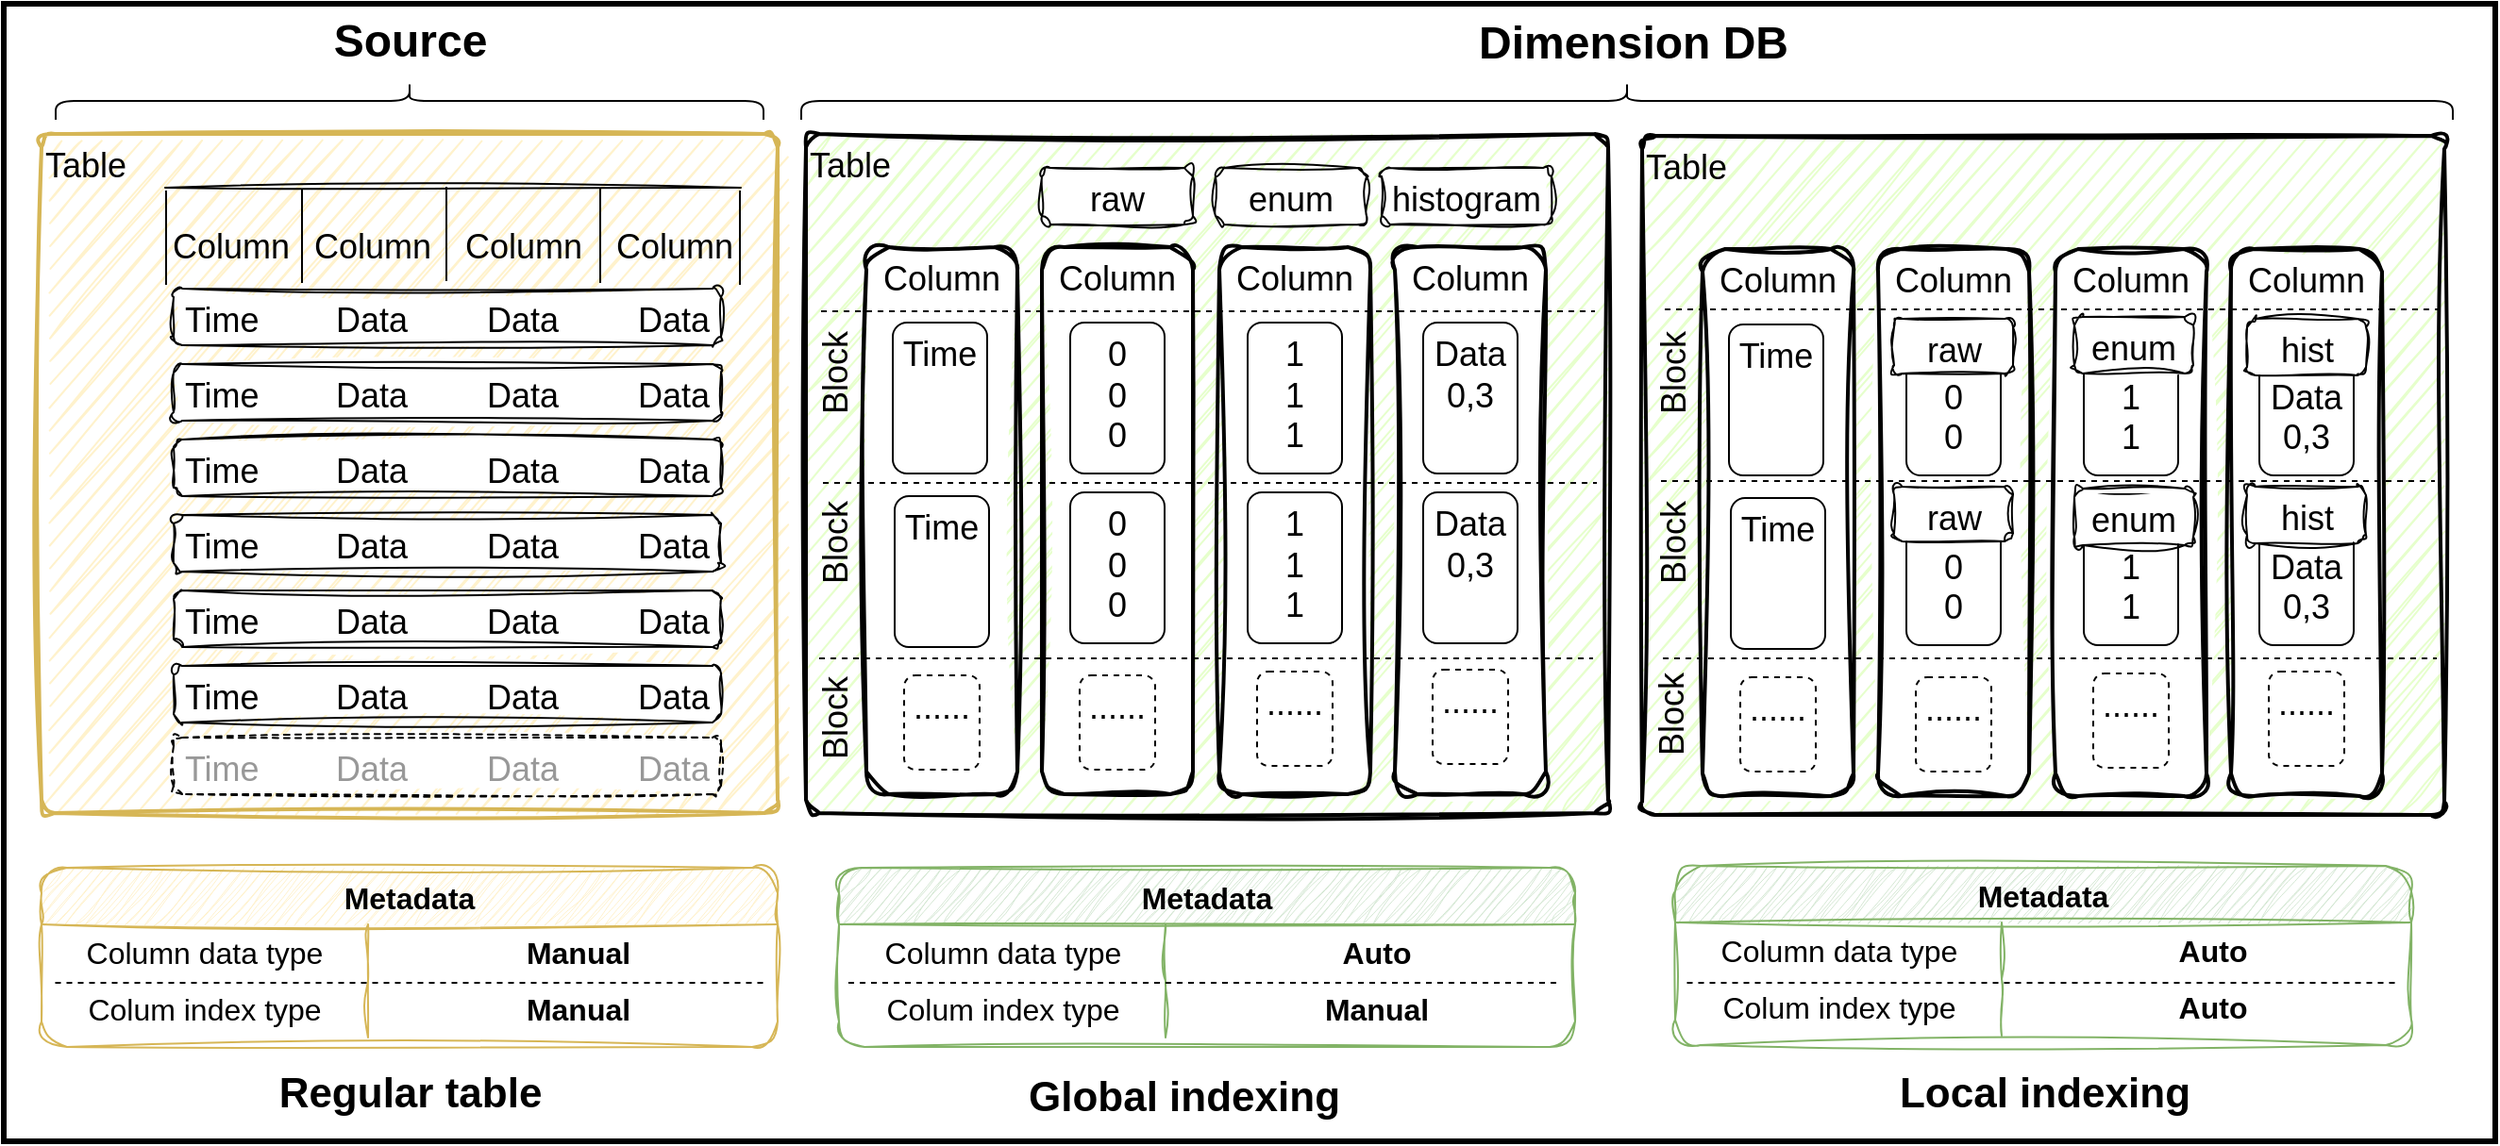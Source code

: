 <mxfile version="28.0.7">
  <diagram id="hNmyLEF3HWUem9Wz8pdH" name="Page-1">
    <mxGraphModel grid="1" page="1" gridSize="10" guides="1" tooltips="1" connect="1" arrows="1" fold="1" pageScale="1" pageWidth="1169" pageHeight="827" math="0" shadow="0">
      <root>
        <mxCell id="0" />
        <mxCell id="1" parent="0" />
        <mxCell id="jJmErdAI4W-pMm609IGX-10" value="" style="rounded=0;whiteSpace=wrap;html=1;fillColor=none;strokeWidth=3;" vertex="1" parent="1">
          <mxGeometry x="50" y="7" width="1320" height="603" as="geometry" />
        </mxCell>
        <mxCell id="gWXzUbi0M75VoCMLiIKl-69" value="Table" style="rounded=1;whiteSpace=wrap;html=1;absoluteArcSize=1;arcSize=14;strokeWidth=2;fillColor=#E6FFCC;gradientColor=none;glass=0;verticalAlign=top;align=left;fontSize=18;shadow=0;sketch=1;curveFitting=1;jiggle=2;" vertex="1" parent="1">
          <mxGeometry x="475" y="76" width="425" height="360" as="geometry" />
        </mxCell>
        <mxCell id="gWXzUbi0M75VoCMLiIKl-10" value="Column" style="rounded=1;whiteSpace=wrap;html=1;verticalAlign=top;fontSize=18;strokeWidth=2;sketch=1;curveFitting=1;jiggle=2;" vertex="1" parent="1">
          <mxGeometry x="600" y="136" width="80" height="290" as="geometry" />
        </mxCell>
        <mxCell id="gWXzUbi0M75VoCMLiIKl-7" value="0&lt;br&gt;0&lt;br&gt;0" style="rounded=1;whiteSpace=wrap;html=1;verticalAlign=top;fontSize=18;" vertex="1" parent="1">
          <mxGeometry x="615" y="176" width="50" height="80" as="geometry" />
        </mxCell>
        <mxCell id="gWXzUbi0M75VoCMLiIKl-12" value="......" style="rounded=1;whiteSpace=wrap;html=1;verticalAlign=top;fontSize=18;dashed=1;" vertex="1" parent="1">
          <mxGeometry x="620" y="363" width="40" height="50" as="geometry" />
        </mxCell>
        <mxCell id="gWXzUbi0M75VoCMLiIKl-13" value="Column" style="rounded=1;whiteSpace=wrap;html=1;verticalAlign=top;fontSize=18;strokeWidth=2;sketch=1;curveFitting=1;jiggle=2;" vertex="1" parent="1">
          <mxGeometry x="694" y="136" width="80" height="290" as="geometry" />
        </mxCell>
        <mxCell id="gWXzUbi0M75VoCMLiIKl-16" value="......" style="rounded=1;whiteSpace=wrap;html=1;verticalAlign=top;fontSize=18;dashed=1;" vertex="1" parent="1">
          <mxGeometry x="714" y="361" width="40" height="50" as="geometry" />
        </mxCell>
        <mxCell id="gWXzUbi0M75VoCMLiIKl-17" value="Column" style="rounded=1;whiteSpace=wrap;html=1;verticalAlign=top;fontSize=18;strokeWidth=2;sketch=1;curveFitting=1;jiggle=2;" vertex="1" parent="1">
          <mxGeometry x="787" y="136" width="80" height="290" as="geometry" />
        </mxCell>
        <mxCell id="gWXzUbi0M75VoCMLiIKl-20" value="......" style="rounded=1;whiteSpace=wrap;html=1;verticalAlign=top;fontSize=18;dashed=1;" vertex="1" parent="1">
          <mxGeometry x="807" y="360" width="40" height="50" as="geometry" />
        </mxCell>
        <mxCell id="gWXzUbi0M75VoCMLiIKl-21" value="Column" style="rounded=1;whiteSpace=wrap;html=1;verticalAlign=top;fontSize=18;strokeWidth=2;sketch=1;curveFitting=1;jiggle=2;" vertex="1" parent="1">
          <mxGeometry x="507" y="136" width="80" height="290" as="geometry" />
        </mxCell>
        <mxCell id="gWXzUbi0M75VoCMLiIKl-22" value="Time" style="rounded=1;whiteSpace=wrap;html=1;verticalAlign=top;fontSize=18;" vertex="1" parent="1">
          <mxGeometry x="521" y="176" width="50" height="80" as="geometry" />
        </mxCell>
        <mxCell id="gWXzUbi0M75VoCMLiIKl-23" value="Time" style="rounded=1;whiteSpace=wrap;html=1;verticalAlign=top;fontSize=18;" vertex="1" parent="1">
          <mxGeometry x="522" y="268" width="50" height="80" as="geometry" />
        </mxCell>
        <mxCell id="gWXzUbi0M75VoCMLiIKl-24" value="......" style="rounded=1;whiteSpace=wrap;html=1;verticalAlign=top;fontSize=18;dashed=1;" vertex="1" parent="1">
          <mxGeometry x="527" y="363" width="40" height="50" as="geometry" />
        </mxCell>
        <mxCell id="gWXzUbi0M75VoCMLiIKl-47" value="0&lt;br&gt;0&lt;br&gt;0" style="rounded=1;whiteSpace=wrap;html=1;verticalAlign=top;fontSize=18;" vertex="1" parent="1">
          <mxGeometry x="615" y="266" width="50" height="80" as="geometry" />
        </mxCell>
        <mxCell id="gWXzUbi0M75VoCMLiIKl-48" value="1&lt;br&gt;1&lt;br&gt;1" style="rounded=1;whiteSpace=wrap;html=1;verticalAlign=top;fontSize=18;" vertex="1" parent="1">
          <mxGeometry x="709" y="176" width="50" height="80" as="geometry" />
        </mxCell>
        <mxCell id="gWXzUbi0M75VoCMLiIKl-49" value="1&lt;br&gt;1&lt;br&gt;1" style="rounded=1;whiteSpace=wrap;html=1;verticalAlign=top;fontSize=18;" vertex="1" parent="1">
          <mxGeometry x="709" y="266" width="50" height="80" as="geometry" />
        </mxCell>
        <mxCell id="gWXzUbi0M75VoCMLiIKl-50" value="Data&lt;br&gt;0,3" style="rounded=1;whiteSpace=wrap;html=1;verticalAlign=top;fontSize=18;" vertex="1" parent="1">
          <mxGeometry x="802" y="176" width="50" height="80" as="geometry" />
        </mxCell>
        <mxCell id="gWXzUbi0M75VoCMLiIKl-51" value="Data&lt;br style=&quot;border-color: var(--border-color);&quot;&gt;0,3" style="rounded=1;whiteSpace=wrap;html=1;verticalAlign=top;fontSize=18;" vertex="1" parent="1">
          <mxGeometry x="802" y="266" width="50" height="80" as="geometry" />
        </mxCell>
        <mxCell id="gWXzUbi0M75VoCMLiIKl-59" value="Table" style="rounded=1;whiteSpace=wrap;html=1;absoluteArcSize=1;arcSize=14;strokeWidth=2;fillColor=#fff2cc;glass=0;verticalAlign=top;align=left;fontSize=18;shadow=0;sketch=1;curveFitting=1;jiggle=2;strokeColor=#d6b656;" vertex="1" parent="1">
          <mxGeometry x="70" y="76" width="390" height="360" as="geometry" />
        </mxCell>
        <mxCell id="gWXzUbi0M75VoCMLiIKl-60" value="&lt;div style=&quot;text-align: left;&quot;&gt;&lt;/div&gt;Time&lt;span style=&quot;white-space: pre;&quot;&gt;&#x9;&lt;/span&gt;Data&lt;span style=&quot;white-space: pre;&quot;&gt;&#x9;&lt;/span&gt;Data&lt;span style=&quot;white-space: pre;&quot;&gt;&#x9;&lt;/span&gt;Data" style="rounded=1;whiteSpace=wrap;html=1;verticalAlign=top;fontSize=18;sketch=1;curveFitting=1;jiggle=2;" vertex="1" parent="1">
          <mxGeometry x="140" y="158" width="290" height="30" as="geometry" />
        </mxCell>
        <mxCell id="gWXzUbi0M75VoCMLiIKl-61" value="&lt;div style=&quot;text-align: left;&quot;&gt;&lt;/div&gt;Time&lt;span style=&quot;white-space: pre;&quot;&gt;&#x9;&lt;/span&gt;Data&lt;span style=&quot;white-space: pre;&quot;&gt;&#x9;&lt;/span&gt;Data&lt;span style=&quot;white-space: pre;&quot;&gt;&#x9;&lt;/span&gt;Data" style="rounded=1;whiteSpace=wrap;html=1;verticalAlign=top;fontSize=18;sketch=1;curveFitting=1;jiggle=2;" vertex="1" parent="1">
          <mxGeometry x="140" y="198" width="290" height="30" as="geometry" />
        </mxCell>
        <mxCell id="gWXzUbi0M75VoCMLiIKl-62" value="&lt;div style=&quot;text-align: left;&quot;&gt;&lt;/div&gt;Time&lt;span style=&quot;white-space: pre;&quot;&gt;&#x9;&lt;/span&gt;Data&lt;span style=&quot;white-space: pre;&quot;&gt;&#x9;&lt;/span&gt;Data&lt;span style=&quot;white-space: pre;&quot;&gt;&#x9;&lt;/span&gt;Data" style="rounded=1;whiteSpace=wrap;html=1;verticalAlign=top;fontSize=18;sketch=1;curveFitting=1;jiggle=2;" vertex="1" parent="1">
          <mxGeometry x="140" y="238" width="290" height="30" as="geometry" />
        </mxCell>
        <mxCell id="gWXzUbi0M75VoCMLiIKl-63" value="&lt;div style=&quot;text-align: left;&quot;&gt;&lt;/div&gt;Time&lt;span style=&quot;white-space: pre;&quot;&gt;&#x9;&lt;/span&gt;Data&lt;span style=&quot;white-space: pre;&quot;&gt;&#x9;&lt;/span&gt;Data&lt;span style=&quot;white-space: pre;&quot;&gt;&#x9;&lt;/span&gt;Data" style="rounded=1;whiteSpace=wrap;html=1;verticalAlign=top;fontSize=18;sketch=1;curveFitting=1;jiggle=2;" vertex="1" parent="1">
          <mxGeometry x="140" y="278" width="290" height="30" as="geometry" />
        </mxCell>
        <mxCell id="gWXzUbi0M75VoCMLiIKl-64" value="&lt;div style=&quot;text-align: left;&quot;&gt;&lt;/div&gt;Time&lt;span style=&quot;white-space: pre;&quot;&gt;&#x9;&lt;/span&gt;Data&lt;span style=&quot;white-space: pre;&quot;&gt;&#x9;&lt;/span&gt;Data&lt;span style=&quot;white-space: pre;&quot;&gt;&#x9;&lt;/span&gt;Data" style="rounded=1;whiteSpace=wrap;html=1;verticalAlign=top;fontSize=18;sketch=1;curveFitting=1;jiggle=2;" vertex="1" parent="1">
          <mxGeometry x="140" y="318" width="290" height="30" as="geometry" />
        </mxCell>
        <mxCell id="gWXzUbi0M75VoCMLiIKl-65" value="&lt;div style=&quot;text-align: left;&quot;&gt;&lt;/div&gt;Time&lt;span style=&quot;white-space: pre;&quot;&gt;&#x9;&lt;/span&gt;Data&lt;span style=&quot;white-space: pre;&quot;&gt;&#x9;&lt;/span&gt;Data&lt;span style=&quot;white-space: pre;&quot;&gt;&#x9;&lt;/span&gt;Data" style="rounded=1;whiteSpace=wrap;html=1;verticalAlign=top;fontSize=18;sketch=1;curveFitting=1;jiggle=2;" vertex="1" parent="1">
          <mxGeometry x="140" y="358" width="290" height="30" as="geometry" />
        </mxCell>
        <mxCell id="gWXzUbi0M75VoCMLiIKl-66" value="raw" style="rounded=1;whiteSpace=wrap;html=1;verticalAlign=top;fontSize=18;sketch=1;curveFitting=1;jiggle=2;" vertex="1" parent="1">
          <mxGeometry x="600" y="94" width="80" height="30" as="geometry" />
        </mxCell>
        <mxCell id="gWXzUbi0M75VoCMLiIKl-67" value="enum" style="rounded=1;whiteSpace=wrap;html=1;verticalAlign=top;fontSize=18;sketch=1;curveFitting=1;jiggle=2;" vertex="1" parent="1">
          <mxGeometry x="692" y="94" width="80" height="30" as="geometry" />
        </mxCell>
        <mxCell id="gWXzUbi0M75VoCMLiIKl-68" value="histogram" style="rounded=1;whiteSpace=wrap;html=1;verticalAlign=top;fontSize=18;sketch=1;curveFitting=1;jiggle=2;" vertex="1" parent="1">
          <mxGeometry x="780" y="94" width="90" height="30" as="geometry" />
        </mxCell>
        <mxCell id="gWXzUbi0M75VoCMLiIKl-90" value="Table" style="rounded=1;whiteSpace=wrap;html=1;absoluteArcSize=1;arcSize=14;strokeWidth=2;fillColor=#E6FFCC;gradientColor=none;glass=0;verticalAlign=top;align=left;fontSize=18;shadow=0;sketch=1;curveFitting=1;jiggle=2;" vertex="1" parent="1">
          <mxGeometry x="918" y="77" width="425" height="360" as="geometry" />
        </mxCell>
        <mxCell id="gWXzUbi0M75VoCMLiIKl-91" value="Column" style="rounded=1;whiteSpace=wrap;html=1;verticalAlign=top;fontSize=18;strokeWidth=2;sketch=1;curveFitting=1;jiggle=2;" vertex="1" parent="1">
          <mxGeometry x="1043" y="137" width="80" height="290" as="geometry" />
        </mxCell>
        <mxCell id="gWXzUbi0M75VoCMLiIKl-92" value="0&lt;br&gt;0&lt;br&gt;0" style="rounded=1;whiteSpace=wrap;html=1;verticalAlign=top;fontSize=18;" vertex="1" parent="1">
          <mxGeometry x="1058" y="177" width="50" height="80" as="geometry" />
        </mxCell>
        <mxCell id="gWXzUbi0M75VoCMLiIKl-93" value="......" style="rounded=1;whiteSpace=wrap;html=1;verticalAlign=top;fontSize=18;dashed=1;" vertex="1" parent="1">
          <mxGeometry x="1063" y="364" width="40" height="50" as="geometry" />
        </mxCell>
        <mxCell id="gWXzUbi0M75VoCMLiIKl-94" value="Column" style="rounded=1;whiteSpace=wrap;html=1;verticalAlign=top;fontSize=18;strokeWidth=2;sketch=1;curveFitting=1;jiggle=2;" vertex="1" parent="1">
          <mxGeometry x="1137" y="137" width="80" height="290" as="geometry" />
        </mxCell>
        <mxCell id="gWXzUbi0M75VoCMLiIKl-95" value="......" style="rounded=1;whiteSpace=wrap;html=1;verticalAlign=top;fontSize=18;dashed=1;" vertex="1" parent="1">
          <mxGeometry x="1157" y="362" width="40" height="50" as="geometry" />
        </mxCell>
        <mxCell id="gWXzUbi0M75VoCMLiIKl-96" value="Column" style="rounded=1;whiteSpace=wrap;html=1;verticalAlign=top;fontSize=18;strokeWidth=2;sketch=1;curveFitting=1;jiggle=2;" vertex="1" parent="1">
          <mxGeometry x="1230" y="137" width="80" height="290" as="geometry" />
        </mxCell>
        <mxCell id="gWXzUbi0M75VoCMLiIKl-97" value="......" style="rounded=1;whiteSpace=wrap;html=1;verticalAlign=top;fontSize=18;dashed=1;" vertex="1" parent="1">
          <mxGeometry x="1250" y="361" width="40" height="50" as="geometry" />
        </mxCell>
        <mxCell id="gWXzUbi0M75VoCMLiIKl-98" value="Column" style="rounded=1;whiteSpace=wrap;html=1;verticalAlign=top;fontSize=18;strokeWidth=2;sketch=1;curveFitting=1;jiggle=2;" vertex="1" parent="1">
          <mxGeometry x="950" y="137" width="80" height="290" as="geometry" />
        </mxCell>
        <mxCell id="gWXzUbi0M75VoCMLiIKl-99" value="Time" style="rounded=1;whiteSpace=wrap;html=1;verticalAlign=top;fontSize=18;" vertex="1" parent="1">
          <mxGeometry x="964" y="177" width="50" height="80" as="geometry" />
        </mxCell>
        <mxCell id="gWXzUbi0M75VoCMLiIKl-100" value="Time" style="rounded=1;whiteSpace=wrap;html=1;verticalAlign=top;fontSize=18;" vertex="1" parent="1">
          <mxGeometry x="965" y="269" width="50" height="80" as="geometry" />
        </mxCell>
        <mxCell id="gWXzUbi0M75VoCMLiIKl-101" value="......" style="rounded=1;whiteSpace=wrap;html=1;verticalAlign=top;fontSize=18;dashed=1;" vertex="1" parent="1">
          <mxGeometry x="970" y="364" width="40" height="50" as="geometry" />
        </mxCell>
        <mxCell id="gWXzUbi0M75VoCMLiIKl-102" value="0&lt;br&gt;0&lt;br&gt;0" style="rounded=1;whiteSpace=wrap;html=1;verticalAlign=top;fontSize=18;" vertex="1" parent="1">
          <mxGeometry x="1058" y="267" width="50" height="80" as="geometry" />
        </mxCell>
        <mxCell id="gWXzUbi0M75VoCMLiIKl-103" value="1&lt;br&gt;1&lt;br&gt;1" style="rounded=1;whiteSpace=wrap;html=1;verticalAlign=top;fontSize=18;" vertex="1" parent="1">
          <mxGeometry x="1152" y="177" width="50" height="80" as="geometry" />
        </mxCell>
        <mxCell id="gWXzUbi0M75VoCMLiIKl-104" value="1&lt;br&gt;1&lt;br&gt;1" style="rounded=1;whiteSpace=wrap;html=1;verticalAlign=top;fontSize=18;" vertex="1" parent="1">
          <mxGeometry x="1152" y="267" width="50" height="80" as="geometry" />
        </mxCell>
        <mxCell id="gWXzUbi0M75VoCMLiIKl-105" value="&lt;br&gt;Data&lt;br&gt;0,3" style="rounded=1;whiteSpace=wrap;html=1;verticalAlign=top;fontSize=18;" vertex="1" parent="1">
          <mxGeometry x="1245" y="177" width="50" height="80" as="geometry" />
        </mxCell>
        <mxCell id="gWXzUbi0M75VoCMLiIKl-106" value="&lt;br&gt;Data&lt;br style=&quot;border-color: var(--border-color);&quot;&gt;0,3" style="rounded=1;whiteSpace=wrap;html=1;verticalAlign=top;fontSize=18;" vertex="1" parent="1">
          <mxGeometry x="1245" y="267" width="50" height="80" as="geometry" />
        </mxCell>
        <mxCell id="gWXzUbi0M75VoCMLiIKl-107" value="raw" style="rounded=1;whiteSpace=wrap;html=1;verticalAlign=top;fontSize=18;sketch=1;curveFitting=1;jiggle=2;" vertex="1" parent="1">
          <mxGeometry x="1051.5" y="174" width="63" height="29" as="geometry" />
        </mxCell>
        <mxCell id="gWXzUbi0M75VoCMLiIKl-108" value="enum" style="rounded=1;whiteSpace=wrap;html=1;verticalAlign=top;fontSize=18;sketch=1;curveFitting=1;jiggle=2;" vertex="1" parent="1">
          <mxGeometry x="1147" y="173" width="63" height="30" as="geometry" />
        </mxCell>
        <mxCell id="gWXzUbi0M75VoCMLiIKl-110" value="raw" style="rounded=1;whiteSpace=wrap;html=1;verticalAlign=top;fontSize=18;sketch=1;curveFitting=1;jiggle=2;" vertex="1" parent="1">
          <mxGeometry x="1051.5" y="263" width="63" height="29" as="geometry" />
        </mxCell>
        <mxCell id="gWXzUbi0M75VoCMLiIKl-111" value="enum" style="rounded=1;whiteSpace=wrap;html=1;verticalAlign=top;fontSize=18;sketch=1;curveFitting=1;jiggle=2;" vertex="1" parent="1">
          <mxGeometry x="1147" y="264" width="63" height="30" as="geometry" />
        </mxCell>
        <mxCell id="gWXzUbi0M75VoCMLiIKl-112" value="hist" style="rounded=1;whiteSpace=wrap;html=1;verticalAlign=top;fontSize=18;sketch=1;curveFitting=1;jiggle=2;" vertex="1" parent="1">
          <mxGeometry x="1238.5" y="174" width="63" height="30" as="geometry" />
        </mxCell>
        <mxCell id="gWXzUbi0M75VoCMLiIKl-113" value="hist" style="rounded=1;whiteSpace=wrap;html=1;verticalAlign=top;fontSize=18;sketch=1;curveFitting=1;jiggle=2;" vertex="1" parent="1">
          <mxGeometry x="1238.5" y="263" width="63" height="30" as="geometry" />
        </mxCell>
        <mxCell id="gWXzUbi0M75VoCMLiIKl-116" value="Block" style="text;html=1;align=center;verticalAlign=middle;resizable=0;points=[];autosize=1;strokeColor=none;fillColor=none;fontSize=18;rotation=-90;" vertex="1" parent="1">
          <mxGeometry x="456" y="183" width="70" height="40" as="geometry" />
        </mxCell>
        <mxCell id="gWXzUbi0M75VoCMLiIKl-117" value="" style="endArrow=none;dashed=1;html=1;rounded=0;" edge="1" parent="1">
          <mxGeometry width="50" height="50" relative="1" as="geometry">
            <mxPoint x="483" y="170" as="sourcePoint" />
            <mxPoint x="893" y="170" as="targetPoint" />
          </mxGeometry>
        </mxCell>
        <mxCell id="gWXzUbi0M75VoCMLiIKl-118" value="Block" style="text;html=1;align=center;verticalAlign=middle;resizable=0;points=[];autosize=1;strokeColor=none;fillColor=none;fontSize=18;rotation=-90;" vertex="1" parent="1">
          <mxGeometry x="456" y="273" width="70" height="40" as="geometry" />
        </mxCell>
        <mxCell id="gWXzUbi0M75VoCMLiIKl-119" value="" style="endArrow=none;dashed=1;html=1;rounded=0;" edge="1" parent="1">
          <mxGeometry width="50" height="50" relative="1" as="geometry">
            <mxPoint x="484" y="261" as="sourcePoint" />
            <mxPoint x="894" y="261" as="targetPoint" />
          </mxGeometry>
        </mxCell>
        <mxCell id="gWXzUbi0M75VoCMLiIKl-120" value="Block" style="text;html=1;align=center;verticalAlign=middle;resizable=0;points=[];autosize=1;strokeColor=none;fillColor=none;fontSize=18;rotation=-90;" vertex="1" parent="1">
          <mxGeometry x="456" y="366" width="70" height="40" as="geometry" />
        </mxCell>
        <mxCell id="gWXzUbi0M75VoCMLiIKl-121" value="" style="endArrow=none;dashed=1;html=1;rounded=0;" edge="1" parent="1">
          <mxGeometry width="50" height="50" relative="1" as="geometry">
            <mxPoint x="482" y="354" as="sourcePoint" />
            <mxPoint x="892" y="354" as="targetPoint" />
          </mxGeometry>
        </mxCell>
        <mxCell id="gWXzUbi0M75VoCMLiIKl-122" value="Block" style="text;html=1;align=center;verticalAlign=middle;resizable=0;points=[];autosize=1;strokeColor=none;fillColor=none;fontSize=18;rotation=-90;" vertex="1" parent="1">
          <mxGeometry x="900" y="183" width="70" height="40" as="geometry" />
        </mxCell>
        <mxCell id="gWXzUbi0M75VoCMLiIKl-123" value="" style="endArrow=none;dashed=1;html=1;rounded=0;" edge="1" parent="1">
          <mxGeometry width="50" height="50" relative="1" as="geometry">
            <mxPoint x="930" y="169" as="sourcePoint" />
            <mxPoint x="1340" y="169" as="targetPoint" />
          </mxGeometry>
        </mxCell>
        <mxCell id="gWXzUbi0M75VoCMLiIKl-125" value="Block" style="text;html=1;align=center;verticalAlign=middle;resizable=0;points=[];autosize=1;strokeColor=none;fillColor=none;fontSize=18;rotation=-90;" vertex="1" parent="1">
          <mxGeometry x="900" y="273" width="70" height="40" as="geometry" />
        </mxCell>
        <mxCell id="gWXzUbi0M75VoCMLiIKl-126" value="" style="endArrow=none;dashed=1;html=1;rounded=0;" edge="1" parent="1">
          <mxGeometry width="50" height="50" relative="1" as="geometry">
            <mxPoint x="928" y="260" as="sourcePoint" />
            <mxPoint x="1338" y="260" as="targetPoint" />
          </mxGeometry>
        </mxCell>
        <mxCell id="gWXzUbi0M75VoCMLiIKl-127" value="Block" style="text;html=1;align=center;verticalAlign=middle;resizable=0;points=[];autosize=1;strokeColor=none;fillColor=none;fontSize=18;rotation=-90;" vertex="1" parent="1">
          <mxGeometry x="899" y="364" width="70" height="40" as="geometry" />
        </mxCell>
        <mxCell id="gWXzUbi0M75VoCMLiIKl-128" value="" style="endArrow=none;dashed=1;html=1;rounded=0;" edge="1" parent="1">
          <mxGeometry width="50" height="50" relative="1" as="geometry">
            <mxPoint x="929" y="354" as="sourcePoint" />
            <mxPoint x="1339" y="354" as="targetPoint" />
          </mxGeometry>
        </mxCell>
        <mxCell id="gWXzUbi0M75VoCMLiIKl-130" value="Column" style="text;html=1;align=center;verticalAlign=middle;resizable=0;points=[];autosize=1;strokeColor=none;fillColor=none;fontSize=18;" vertex="1" parent="1">
          <mxGeometry x="125" y="116" width="90" height="40" as="geometry" />
        </mxCell>
        <mxCell id="gWXzUbi0M75VoCMLiIKl-131" value="Column" style="text;html=1;align=center;verticalAlign=middle;resizable=0;points=[];autosize=1;strokeColor=none;fillColor=none;fontSize=18;" vertex="1" parent="1">
          <mxGeometry x="200" y="116" width="90" height="40" as="geometry" />
        </mxCell>
        <mxCell id="gWXzUbi0M75VoCMLiIKl-132" value="Column" style="text;html=1;align=center;verticalAlign=middle;resizable=0;points=[];autosize=1;strokeColor=none;fillColor=none;fontSize=18;" vertex="1" parent="1">
          <mxGeometry x="280" y="116" width="90" height="40" as="geometry" />
        </mxCell>
        <mxCell id="gWXzUbi0M75VoCMLiIKl-133" value="Column" style="text;html=1;align=center;verticalAlign=middle;resizable=0;points=[];autosize=1;strokeColor=none;fillColor=none;fontSize=18;" vertex="1" parent="1">
          <mxGeometry x="360" y="116" width="90" height="40" as="geometry" />
        </mxCell>
        <mxCell id="gWXzUbi0M75VoCMLiIKl-134" value="&lt;div style=&quot;text-align: left;&quot;&gt;&lt;/div&gt;Time&lt;span style=&quot;white-space: pre;&quot;&gt;&#x9;&lt;/span&gt;Data&lt;span style=&quot;white-space: pre;&quot;&gt;&#x9;&lt;/span&gt;Data&lt;span style=&quot;white-space: pre;&quot;&gt;&#x9;&lt;/span&gt;Data" style="rounded=1;whiteSpace=wrap;html=1;verticalAlign=top;fontSize=18;dashed=1;textOpacity=40;sketch=1;curveFitting=1;jiggle=2;" vertex="1" parent="1">
          <mxGeometry x="140" y="396" width="290" height="30" as="geometry" />
        </mxCell>
        <mxCell id="gWXzUbi0M75VoCMLiIKl-136" value="Global indexing" style="text;html=1;align=center;verticalAlign=middle;resizable=0;points=[];autosize=1;strokeColor=none;fillColor=none;fontSize=22;fontStyle=1;rounded=0;" vertex="1" parent="1">
          <mxGeometry x="580" y="567" width="190" height="40" as="geometry" />
        </mxCell>
        <mxCell id="gWXzUbi0M75VoCMLiIKl-137" value="Local indexing" style="text;html=1;align=center;verticalAlign=middle;resizable=0;points=[];autosize=1;strokeColor=none;fillColor=none;fontSize=22;fontStyle=1" vertex="1" parent="1">
          <mxGeometry x="1040.5" y="565" width="180" height="40" as="geometry" />
        </mxCell>
        <mxCell id="gWXzUbi0M75VoCMLiIKl-138" value="" style="shape=curlyBracket;whiteSpace=wrap;html=1;rounded=1;flipH=1;labelPosition=right;verticalLabelPosition=middle;align=left;verticalAlign=middle;rotation=-90;" vertex="1" parent="1">
          <mxGeometry x="900" y="-379" width="20" height="875" as="geometry" />
        </mxCell>
        <mxCell id="gWXzUbi0M75VoCMLiIKl-139" value="Dimension DB" style="text;html=1;align=center;verticalAlign=middle;resizable=0;points=[];autosize=1;strokeColor=none;fillColor=none;fontSize=24;fontStyle=1" vertex="1" parent="1">
          <mxGeometry x="823" y="8" width="180" height="40" as="geometry" />
        </mxCell>
        <mxCell id="gWXzUbi0M75VoCMLiIKl-140" value="" style="shape=curlyBracket;whiteSpace=wrap;html=1;rounded=1;flipH=1;labelPosition=right;verticalLabelPosition=middle;align=left;verticalAlign=middle;rotation=-90;" vertex="1" parent="1">
          <mxGeometry x="255" y="-129" width="20" height="375" as="geometry" />
        </mxCell>
        <mxCell id="gWXzUbi0M75VoCMLiIKl-141" value="Source" style="text;html=1;align=center;verticalAlign=middle;resizable=0;points=[];autosize=1;strokeColor=none;fillColor=none;fontSize=24;fontStyle=1" vertex="1" parent="1">
          <mxGeometry x="215" y="7" width="100" height="40" as="geometry" />
        </mxCell>
        <mxCell id="jJmErdAI4W-pMm609IGX-4" value="" style="endArrow=none;html=1;rounded=0;" edge="1" parent="1">
          <mxGeometry width="50" height="50" relative="1" as="geometry">
            <mxPoint x="208" y="155" as="sourcePoint" />
            <mxPoint x="208" y="105" as="targetPoint" />
          </mxGeometry>
        </mxCell>
        <mxCell id="jJmErdAI4W-pMm609IGX-5" value="" style="endArrow=none;html=1;rounded=0;" edge="1" parent="1">
          <mxGeometry width="50" height="50" relative="1" as="geometry">
            <mxPoint x="284.5" y="154" as="sourcePoint" />
            <mxPoint x="284.5" y="104" as="targetPoint" />
          </mxGeometry>
        </mxCell>
        <mxCell id="jJmErdAI4W-pMm609IGX-6" value="" style="endArrow=none;html=1;rounded=0;" edge="1" parent="1">
          <mxGeometry width="50" height="50" relative="1" as="geometry">
            <mxPoint x="366" y="155" as="sourcePoint" />
            <mxPoint x="366" y="105" as="targetPoint" />
          </mxGeometry>
        </mxCell>
        <mxCell id="jJmErdAI4W-pMm609IGX-11" value="" style="endArrow=none;html=1;rounded=0;" edge="1" parent="1">
          <mxGeometry width="50" height="50" relative="1" as="geometry">
            <mxPoint x="440" y="156" as="sourcePoint" />
            <mxPoint x="440" y="106" as="targetPoint" />
          </mxGeometry>
        </mxCell>
        <mxCell id="jJmErdAI4W-pMm609IGX-12" value="" style="endArrow=none;html=1;rounded=0;" edge="1" parent="1">
          <mxGeometry width="50" height="50" relative="1" as="geometry">
            <mxPoint x="136" y="156" as="sourcePoint" />
            <mxPoint x="136" y="106" as="targetPoint" />
          </mxGeometry>
        </mxCell>
        <mxCell id="jJmErdAI4W-pMm609IGX-13" value="" style="endArrow=none;html=1;rounded=0;sketch=1;curveFitting=1;jiggle=2;" edge="1" parent="1">
          <mxGeometry width="50" height="50" relative="1" as="geometry">
            <mxPoint x="135.5" y="104.5" as="sourcePoint" />
            <mxPoint x="440.5" y="104.5" as="targetPoint" />
          </mxGeometry>
        </mxCell>
        <mxCell id="1LWILPchgYVZZmmQeBYC-9" value="Metadata" style="shape=table;startSize=30;container=1;collapsible=0;childLayout=tableLayout;fixedRows=1;rowLines=0;fontStyle=1;strokeColor=#d6b656;fontSize=16;rounded=1;sketch=1;curveFitting=1;jiggle=2;fillColor=#fff2cc;" vertex="1" parent="1">
          <mxGeometry x="70" y="465" width="390" height="95" as="geometry" />
        </mxCell>
        <mxCell id="1LWILPchgYVZZmmQeBYC-10" value="" style="shape=tableRow;horizontal=0;startSize=0;swimlaneHead=0;swimlaneBody=0;top=0;left=0;bottom=0;right=0;collapsible=0;dropTarget=0;fillColor=none;points=[[0,0.5],[1,0.5]];portConstraint=eastwest;strokeColor=inherit;fontSize=16;" vertex="1" parent="1LWILPchgYVZZmmQeBYC-9">
          <mxGeometry y="30" width="390" height="30" as="geometry" />
        </mxCell>
        <mxCell id="1LWILPchgYVZZmmQeBYC-11" value="Column data type" style="shape=partialRectangle;html=1;whiteSpace=wrap;connectable=0;fillColor=none;top=0;left=0;bottom=0;right=0;overflow=hidden;pointerEvents=1;strokeColor=inherit;fontSize=16;" vertex="1" parent="1LWILPchgYVZZmmQeBYC-10">
          <mxGeometry width="173" height="30" as="geometry">
            <mxRectangle width="173" height="30" as="alternateBounds" />
          </mxGeometry>
        </mxCell>
        <mxCell id="1LWILPchgYVZZmmQeBYC-12" value="Manual" style="shape=partialRectangle;html=1;whiteSpace=wrap;connectable=0;fillColor=none;top=0;left=0;bottom=0;right=0;align=center;spacingLeft=6;overflow=hidden;strokeColor=inherit;fontSize=16;fontStyle=1" vertex="1" parent="1LWILPchgYVZZmmQeBYC-10">
          <mxGeometry x="173" width="217" height="30" as="geometry">
            <mxRectangle width="217" height="30" as="alternateBounds" />
          </mxGeometry>
        </mxCell>
        <mxCell id="1LWILPchgYVZZmmQeBYC-13" value="" style="shape=tableRow;horizontal=0;startSize=0;swimlaneHead=0;swimlaneBody=0;top=0;left=0;bottom=0;right=0;collapsible=0;dropTarget=0;fillColor=none;points=[[0,0.5],[1,0.5]];portConstraint=eastwest;strokeColor=inherit;fontSize=16;" vertex="1" parent="1LWILPchgYVZZmmQeBYC-9">
          <mxGeometry y="60" width="390" height="30" as="geometry" />
        </mxCell>
        <mxCell id="1LWILPchgYVZZmmQeBYC-14" value="Colum index type" style="shape=partialRectangle;html=1;whiteSpace=wrap;connectable=0;fillColor=none;top=0;left=0;bottom=0;right=0;overflow=hidden;strokeColor=inherit;fontSize=16;" vertex="1" parent="1LWILPchgYVZZmmQeBYC-13">
          <mxGeometry width="173" height="30" as="geometry">
            <mxRectangle width="173" height="30" as="alternateBounds" />
          </mxGeometry>
        </mxCell>
        <mxCell id="1LWILPchgYVZZmmQeBYC-15" value="Manual" style="shape=partialRectangle;html=1;whiteSpace=wrap;connectable=0;fillColor=none;top=0;left=0;bottom=0;right=0;align=center;spacingLeft=6;overflow=hidden;strokeColor=inherit;fontSize=16;fontStyle=1" vertex="1" parent="1LWILPchgYVZZmmQeBYC-13">
          <mxGeometry x="173" width="217" height="30" as="geometry">
            <mxRectangle width="217" height="30" as="alternateBounds" />
          </mxGeometry>
        </mxCell>
        <mxCell id="1LWILPchgYVZZmmQeBYC-19" value="Metadata" style="shape=table;startSize=30;container=1;collapsible=0;childLayout=tableLayout;fixedRows=1;rowLines=0;fontStyle=1;strokeColor=#82b366;fontSize=16;rounded=1;sketch=1;curveFitting=1;jiggle=2;fillColor=#d5e8d4;" vertex="1" parent="1">
          <mxGeometry x="492.5" y="465" width="390" height="95" as="geometry" />
        </mxCell>
        <mxCell id="1LWILPchgYVZZmmQeBYC-20" value="" style="shape=tableRow;horizontal=0;startSize=0;swimlaneHead=0;swimlaneBody=0;top=0;left=0;bottom=0;right=0;collapsible=0;dropTarget=0;fillColor=none;points=[[0,0.5],[1,0.5]];portConstraint=eastwest;strokeColor=inherit;fontSize=16;" vertex="1" parent="1LWILPchgYVZZmmQeBYC-19">
          <mxGeometry y="30" width="390" height="30" as="geometry" />
        </mxCell>
        <mxCell id="1LWILPchgYVZZmmQeBYC-21" value="Column data type" style="shape=partialRectangle;html=1;whiteSpace=wrap;connectable=0;fillColor=none;top=0;left=0;bottom=0;right=0;overflow=hidden;pointerEvents=1;strokeColor=inherit;fontSize=16;" vertex="1" parent="1LWILPchgYVZZmmQeBYC-20">
          <mxGeometry width="173" height="30" as="geometry">
            <mxRectangle width="173" height="30" as="alternateBounds" />
          </mxGeometry>
        </mxCell>
        <mxCell id="1LWILPchgYVZZmmQeBYC-22" value="Auto" style="shape=partialRectangle;html=1;whiteSpace=wrap;connectable=0;fillColor=none;top=0;left=0;bottom=0;right=0;align=center;spacingLeft=6;overflow=hidden;strokeColor=inherit;fontSize=16;fontStyle=1" vertex="1" parent="1LWILPchgYVZZmmQeBYC-20">
          <mxGeometry x="173" width="217" height="30" as="geometry">
            <mxRectangle width="217" height="30" as="alternateBounds" />
          </mxGeometry>
        </mxCell>
        <mxCell id="1LWILPchgYVZZmmQeBYC-23" value="" style="shape=tableRow;horizontal=0;startSize=0;swimlaneHead=0;swimlaneBody=0;top=0;left=0;bottom=0;right=0;collapsible=0;dropTarget=0;fillColor=none;points=[[0,0.5],[1,0.5]];portConstraint=eastwest;strokeColor=inherit;fontSize=16;" vertex="1" parent="1LWILPchgYVZZmmQeBYC-19">
          <mxGeometry y="60" width="390" height="30" as="geometry" />
        </mxCell>
        <mxCell id="1LWILPchgYVZZmmQeBYC-24" value="Colum index type" style="shape=partialRectangle;html=1;whiteSpace=wrap;connectable=0;fillColor=none;top=0;left=0;bottom=0;right=0;overflow=hidden;strokeColor=inherit;fontSize=16;" vertex="1" parent="1LWILPchgYVZZmmQeBYC-23">
          <mxGeometry width="173" height="30" as="geometry">
            <mxRectangle width="173" height="30" as="alternateBounds" />
          </mxGeometry>
        </mxCell>
        <mxCell id="1LWILPchgYVZZmmQeBYC-25" value="Manual" style="shape=partialRectangle;html=1;whiteSpace=wrap;connectable=0;fillColor=none;top=0;left=0;bottom=0;right=0;align=center;spacingLeft=6;overflow=hidden;strokeColor=inherit;fontSize=16;fontStyle=1" vertex="1" parent="1LWILPchgYVZZmmQeBYC-23">
          <mxGeometry x="173" width="217" height="30" as="geometry">
            <mxRectangle width="217" height="30" as="alternateBounds" />
          </mxGeometry>
        </mxCell>
        <mxCell id="1LWILPchgYVZZmmQeBYC-26" value="Metadata" style="shape=table;startSize=30;container=1;collapsible=0;childLayout=tableLayout;fixedRows=1;rowLines=0;fontStyle=1;strokeColor=#82b366;fontSize=16;rounded=1;sketch=1;curveFitting=1;jiggle=2;fillColor=#d5e8d4;" vertex="1" parent="1">
          <mxGeometry x="935.5" y="464" width="390" height="95" as="geometry" />
        </mxCell>
        <mxCell id="1LWILPchgYVZZmmQeBYC-27" value="" style="shape=tableRow;horizontal=0;startSize=0;swimlaneHead=0;swimlaneBody=0;top=0;left=0;bottom=0;right=0;collapsible=0;dropTarget=0;fillColor=none;points=[[0,0.5],[1,0.5]];portConstraint=eastwest;strokeColor=inherit;fontSize=16;" vertex="1" parent="1LWILPchgYVZZmmQeBYC-26">
          <mxGeometry y="30" width="390" height="30" as="geometry" />
        </mxCell>
        <mxCell id="1LWILPchgYVZZmmQeBYC-28" value="Column data type" style="shape=partialRectangle;html=1;whiteSpace=wrap;connectable=0;fillColor=none;top=0;left=0;bottom=0;right=0;overflow=hidden;pointerEvents=1;strokeColor=inherit;fontSize=16;" vertex="1" parent="1LWILPchgYVZZmmQeBYC-27">
          <mxGeometry width="173" height="30" as="geometry">
            <mxRectangle width="173" height="30" as="alternateBounds" />
          </mxGeometry>
        </mxCell>
        <mxCell id="1LWILPchgYVZZmmQeBYC-29" value="Auto" style="shape=partialRectangle;html=1;whiteSpace=wrap;connectable=0;fillColor=none;top=0;left=0;bottom=0;right=0;align=center;spacingLeft=6;overflow=hidden;strokeColor=inherit;fontSize=16;fontStyle=1" vertex="1" parent="1LWILPchgYVZZmmQeBYC-27">
          <mxGeometry x="173" width="217" height="30" as="geometry">
            <mxRectangle width="217" height="30" as="alternateBounds" />
          </mxGeometry>
        </mxCell>
        <mxCell id="1LWILPchgYVZZmmQeBYC-30" value="" style="shape=tableRow;horizontal=0;startSize=0;swimlaneHead=0;swimlaneBody=0;top=0;left=0;bottom=0;right=0;collapsible=0;dropTarget=0;fillColor=none;points=[[0,0.5],[1,0.5]];portConstraint=eastwest;strokeColor=inherit;fontSize=16;" vertex="1" parent="1LWILPchgYVZZmmQeBYC-26">
          <mxGeometry y="60" width="390" height="30" as="geometry" />
        </mxCell>
        <mxCell id="1LWILPchgYVZZmmQeBYC-31" value="Colum index type" style="shape=partialRectangle;html=1;whiteSpace=wrap;connectable=0;fillColor=none;top=0;left=0;bottom=0;right=0;overflow=hidden;strokeColor=inherit;fontSize=16;" vertex="1" parent="1LWILPchgYVZZmmQeBYC-30">
          <mxGeometry width="173" height="30" as="geometry">
            <mxRectangle width="173" height="30" as="alternateBounds" />
          </mxGeometry>
        </mxCell>
        <mxCell id="1LWILPchgYVZZmmQeBYC-32" value="Auto" style="shape=partialRectangle;html=1;whiteSpace=wrap;connectable=0;fillColor=none;top=0;left=0;bottom=0;right=0;align=center;spacingLeft=6;overflow=hidden;strokeColor=inherit;fontSize=16;fontStyle=1" vertex="1" parent="1LWILPchgYVZZmmQeBYC-30">
          <mxGeometry x="173" width="217" height="30" as="geometry">
            <mxRectangle width="217" height="30" as="alternateBounds" />
          </mxGeometry>
        </mxCell>
        <mxCell id="1LWILPchgYVZZmmQeBYC-33" value="" style="endArrow=none;dashed=1;html=1;rounded=0;" edge="1" parent="1">
          <mxGeometry width="50" height="50" relative="1" as="geometry">
            <mxPoint x="497.5" y="526" as="sourcePoint" />
            <mxPoint x="873" y="526" as="targetPoint" />
          </mxGeometry>
        </mxCell>
        <mxCell id="1LWILPchgYVZZmmQeBYC-34" value="" style="endArrow=none;dashed=1;html=1;rounded=0;" edge="1" parent="1">
          <mxGeometry width="50" height="50" relative="1" as="geometry">
            <mxPoint x="941.75" y="526" as="sourcePoint" />
            <mxPoint x="1317.25" y="526" as="targetPoint" />
          </mxGeometry>
        </mxCell>
        <mxCell id="1LWILPchgYVZZmmQeBYC-35" value="" style="endArrow=none;dashed=1;html=1;rounded=0;" edge="1" parent="1">
          <mxGeometry width="50" height="50" relative="1" as="geometry">
            <mxPoint x="77.25" y="526" as="sourcePoint" />
            <mxPoint x="452.75" y="526" as="targetPoint" />
          </mxGeometry>
        </mxCell>
        <mxCell id="1LWILPchgYVZZmmQeBYC-36" value="Regular table" style="text;html=1;align=center;verticalAlign=middle;resizable=0;points=[];autosize=1;strokeColor=none;fillColor=none;fontSize=22;fontStyle=1;rounded=0;" vertex="1" parent="1">
          <mxGeometry x="190" y="565" width="150" height="40" as="geometry" />
        </mxCell>
      </root>
    </mxGraphModel>
  </diagram>
</mxfile>
